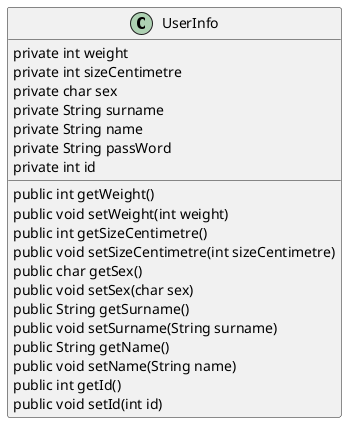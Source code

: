 @startuml

class UserInfo{
    private int weight
	private int sizeCentimetre
	private char sex
	private String surname
	private String name
	private String passWord
	private int id


	public int getWeight()
	public void setWeight(int weight)
	public int getSizeCentimetre()
	public void setSizeCentimetre(int sizeCentimetre)
	public char getSex()
	public void setSex(char sex)
	public String getSurname()
    	public void setSurname(String surname)
    	public String getName()
    	public void setName(String name)
    	public int getId()
    	public void setId(int id)
}

@enduml